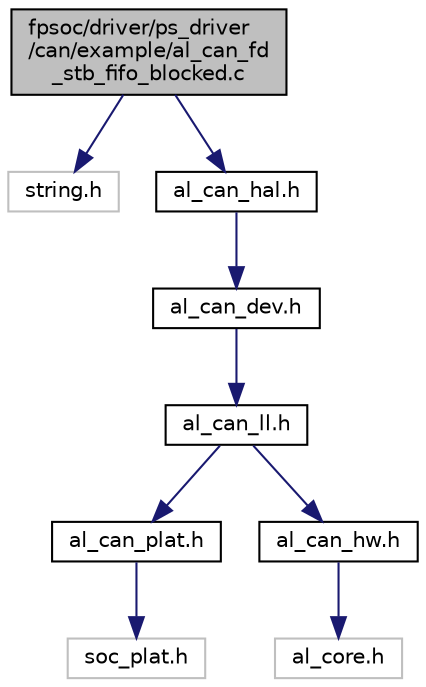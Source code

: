 digraph "fpsoc/driver/ps_driver/can/example/al_can_fd_stb_fifo_blocked.c"
{
  edge [fontname="Helvetica",fontsize="10",labelfontname="Helvetica",labelfontsize="10"];
  node [fontname="Helvetica",fontsize="10",shape=record];
  Node0 [label="fpsoc/driver/ps_driver\l/can/example/al_can_fd\l_stb_fifo_blocked.c",height=0.2,width=0.4,color="black", fillcolor="grey75", style="filled", fontcolor="black"];
  Node0 -> Node1 [color="midnightblue",fontsize="10",style="solid",fontname="Helvetica"];
  Node1 [label="string.h",height=0.2,width=0.4,color="grey75", fillcolor="white", style="filled"];
  Node0 -> Node2 [color="midnightblue",fontsize="10",style="solid",fontname="Helvetica"];
  Node2 [label="al_can_hal.h",height=0.2,width=0.4,color="black", fillcolor="white", style="filled",URL="$al__can__hal_8h.html"];
  Node2 -> Node3 [color="midnightblue",fontsize="10",style="solid",fontname="Helvetica"];
  Node3 [label="al_can_dev.h",height=0.2,width=0.4,color="black", fillcolor="white", style="filled",URL="$al__can__dev_8h.html",tooltip="can device driver "];
  Node3 -> Node4 [color="midnightblue",fontsize="10",style="solid",fontname="Helvetica"];
  Node4 [label="al_can_ll.h",height=0.2,width=0.4,color="black", fillcolor="white", style="filled",URL="$al__can__ll_8h.html"];
  Node4 -> Node5 [color="midnightblue",fontsize="10",style="solid",fontname="Helvetica"];
  Node5 [label="al_can_plat.h",height=0.2,width=0.4,color="black", fillcolor="white", style="filled",URL="$al__can__plat_8h.html"];
  Node5 -> Node6 [color="midnightblue",fontsize="10",style="solid",fontname="Helvetica"];
  Node6 [label="soc_plat.h",height=0.2,width=0.4,color="grey75", fillcolor="white", style="filled"];
  Node4 -> Node7 [color="midnightblue",fontsize="10",style="solid",fontname="Helvetica"];
  Node7 [label="al_can_hw.h",height=0.2,width=0.4,color="black", fillcolor="white", style="filled",URL="$al__can__hw_8h.html"];
  Node7 -> Node8 [color="midnightblue",fontsize="10",style="solid",fontname="Helvetica"];
  Node8 [label="al_core.h",height=0.2,width=0.4,color="grey75", fillcolor="white", style="filled"];
}
